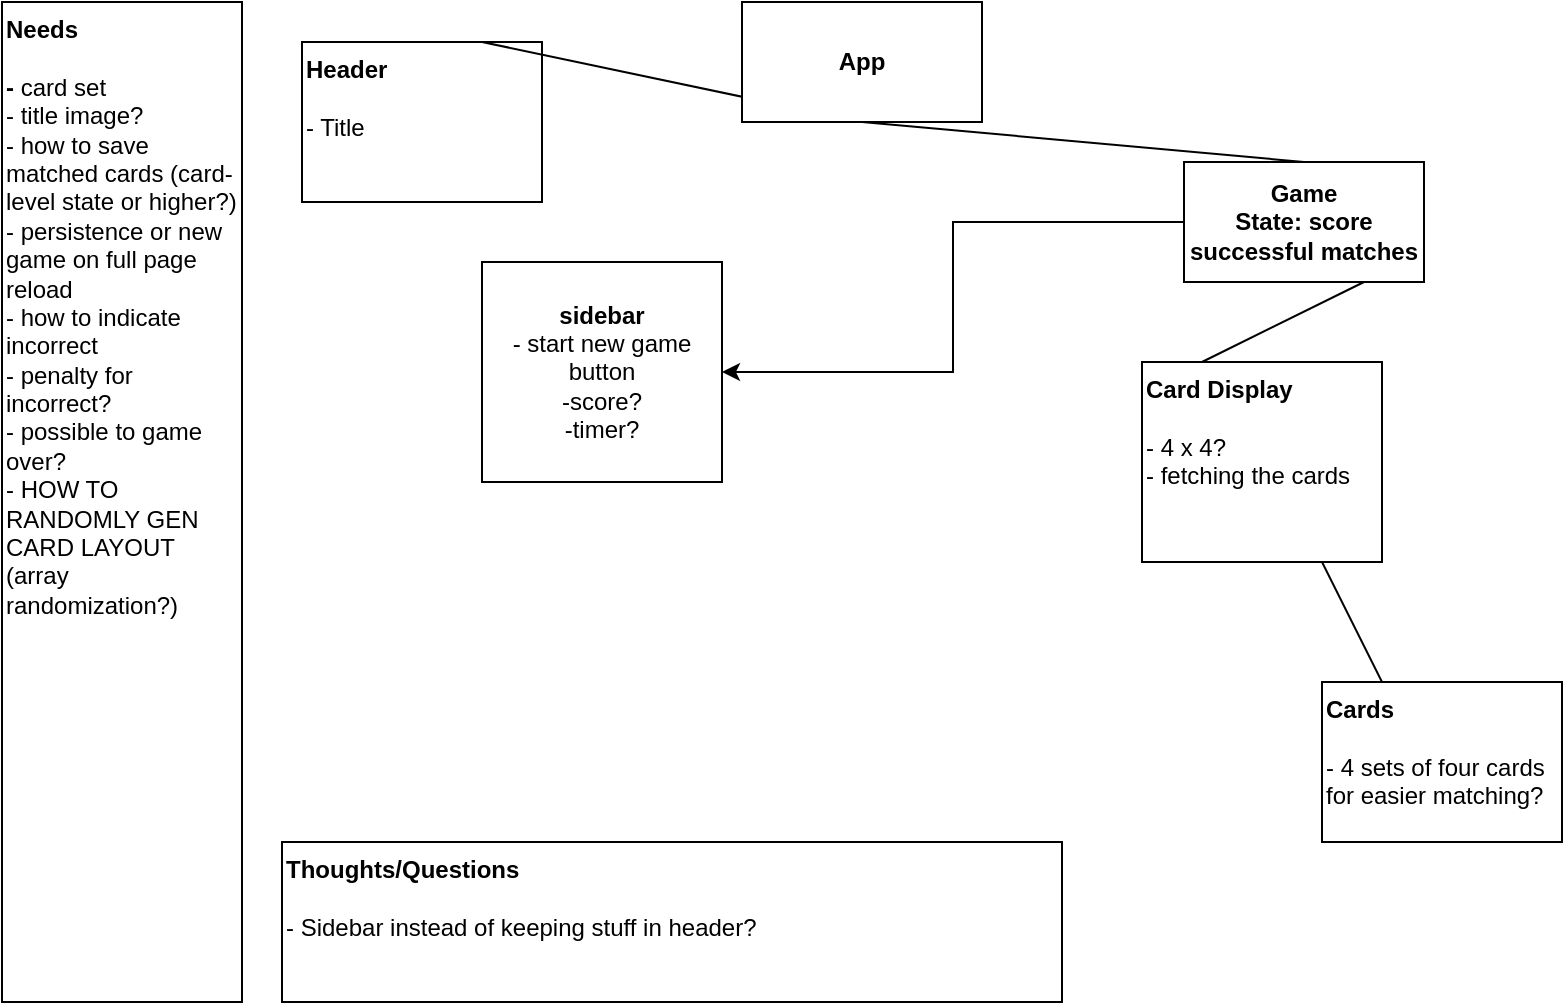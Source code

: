 <mxfile version="20.4.0" type="github" pages="3"><diagram id="ORDFwmXIXseVwWkwiaNf" name="React Tree"><mxGraphModel dx="1722" dy="870" grid="1" gridSize="10" guides="1" tooltips="1" connect="1" arrows="1" fold="1" page="1" pageScale="1" pageWidth="850" pageHeight="1100" math="0" shadow="0"><root><mxCell id="0"/><mxCell id="1" parent="0"/><mxCell id="vi26etnagC1KOriLZBH4-2" value="" style="edgeStyle=orthogonalEdgeStyle;rounded=0;orthogonalLoop=1;jettySize=auto;html=1;" edge="1" parent="1" source="QshrlUQndgBQl6B-oCbw-1" target="vi26etnagC1KOriLZBH4-1"><mxGeometry relative="1" as="geometry"/></mxCell><mxCell id="QshrlUQndgBQl6B-oCbw-1" value="&lt;b&gt;Game&lt;br&gt;State: score&lt;br&gt;successful matches&lt;br&gt;&lt;/b&gt;" style="rounded=0;whiteSpace=wrap;html=1;" parent="1" vertex="1"><mxGeometry x="621" y="110" width="120" height="60" as="geometry"/></mxCell><mxCell id="QshrlUQndgBQl6B-oCbw-2" value="&lt;b&gt;Header&lt;/b&gt;&lt;br&gt;&lt;br&gt;- Title&lt;br&gt;" style="rounded=0;whiteSpace=wrap;html=1;align=left;verticalAlign=top;" parent="1" vertex="1"><mxGeometry x="180" y="50" width="120" height="80" as="geometry"/></mxCell><mxCell id="QshrlUQndgBQl6B-oCbw-3" value="Card Display&lt;br&gt;&lt;br&gt;&lt;span style=&quot;font-weight: normal;&quot;&gt;- 4 x 4?&lt;br&gt;- fetching the cards&lt;br&gt;&lt;/span&gt;" style="rounded=0;whiteSpace=wrap;html=1;verticalAlign=top;align=left;fontStyle=1" parent="1" vertex="1"><mxGeometry x="600" y="210" width="120" height="100" as="geometry"/></mxCell><mxCell id="QshrlUQndgBQl6B-oCbw-4" value="Cards&lt;br&gt;&lt;br&gt;&lt;span style=&quot;font-weight: normal;&quot;&gt;- 4 sets of four cards for easier matching?&lt;/span&gt;" style="rounded=0;whiteSpace=wrap;html=1;fontStyle=1;align=left;verticalAlign=top;" parent="1" vertex="1"><mxGeometry x="690" y="370" width="120" height="80" as="geometry"/></mxCell><mxCell id="QshrlUQndgBQl6B-oCbw-5" value="&lt;b&gt;Needs&lt;br&gt;&lt;br&gt;- &lt;/b&gt;card set&lt;br&gt;- title image?&lt;br&gt;- how to save&amp;nbsp; &amp;nbsp; &amp;nbsp; matched cards (card-level state or higher?)&lt;br&gt;- persistence or new game on full page reload" style="rounded=0;whiteSpace=wrap;html=1;align=left;verticalAlign=top;" parent="1" vertex="1"><mxGeometry x="30" y="200" width="120" height="330" as="geometry"/></mxCell><mxCell id="QshrlUQndgBQl6B-oCbw-6" value="" style="endArrow=none;html=1;rounded=0;entryX=0.5;entryY=1;entryDx=0;entryDy=0;exitX=0.75;exitY=0;exitDx=0;exitDy=0;" parent="1" source="QshrlUQndgBQl6B-oCbw-2" target="QshrlUQndgBQl6B-oCbw-14" edge="1"><mxGeometry width="50" height="50" relative="1" as="geometry"><mxPoint x="300" y="390" as="sourcePoint"/><mxPoint x="350" y="340" as="targetPoint"/></mxGeometry></mxCell><mxCell id="QshrlUQndgBQl6B-oCbw-7" value="" style="endArrow=none;html=1;rounded=0;entryX=0.75;entryY=1;entryDx=0;entryDy=0;exitX=0.25;exitY=0;exitDx=0;exitDy=0;" parent="1" source="QshrlUQndgBQl6B-oCbw-3" target="QshrlUQndgBQl6B-oCbw-1" edge="1"><mxGeometry width="50" height="50" relative="1" as="geometry"><mxPoint x="300" y="390" as="sourcePoint"/><mxPoint x="350" y="340" as="targetPoint"/></mxGeometry></mxCell><mxCell id="QshrlUQndgBQl6B-oCbw-8" value="" style="endArrow=none;html=1;rounded=0;entryX=0.75;entryY=1;entryDx=0;entryDy=0;exitX=0.25;exitY=0;exitDx=0;exitDy=0;" parent="1" source="QshrlUQndgBQl6B-oCbw-4" target="QshrlUQndgBQl6B-oCbw-3" edge="1"><mxGeometry width="50" height="50" relative="1" as="geometry"><mxPoint x="300" y="390" as="sourcePoint"/><mxPoint x="350" y="340" as="targetPoint"/></mxGeometry></mxCell><mxCell id="QshrlUQndgBQl6B-oCbw-9" value="&lt;b style=&quot;text-align: center;&quot;&gt;Thoughts/Questions&lt;/b&gt;&lt;br style=&quot;text-align: center;&quot;&gt;&lt;br style=&quot;text-align: center;&quot;&gt;&lt;span style=&quot;text-align: center;&quot;&gt;- Sidebar instead of keeping stuff in header?&lt;/span&gt;" style="rounded=0;whiteSpace=wrap;html=1;align=left;verticalAlign=top;" parent="1" vertex="1"><mxGeometry x="170" y="450" width="390" height="80" as="geometry"/></mxCell><mxCell id="QshrlUQndgBQl6B-oCbw-10" value="&lt;b&gt;Needs&lt;br&gt;&lt;br&gt;- &lt;/b&gt;card set&lt;br&gt;- title image?&lt;br&gt;- how to save&amp;nbsp; &amp;nbsp; &amp;nbsp; matched cards (card-level state or higher?)&lt;br&gt;- persistence or new game on full page reload&lt;br&gt;- how to indicate incorrect&lt;br&gt;- penalty for incorrect?&lt;br&gt;- possible to game over?&lt;br&gt;- HOW TO RANDOMLY GEN CARD LAYOUT (array randomization?)" style="rounded=0;whiteSpace=wrap;html=1;align=left;verticalAlign=top;" parent="1" vertex="1"><mxGeometry x="30" y="30" width="120" height="500" as="geometry"/></mxCell><mxCell id="QshrlUQndgBQl6B-oCbw-14" value="App" style="rounded=0;whiteSpace=wrap;html=1;fontStyle=1" parent="1" vertex="1"><mxGeometry x="400" y="30" width="120" height="60" as="geometry"/></mxCell><mxCell id="QshrlUQndgBQl6B-oCbw-18" value="" style="endArrow=none;html=1;rounded=0;entryX=0.5;entryY=1;entryDx=0;entryDy=0;exitX=0.5;exitY=0;exitDx=0;exitDy=0;" parent="1" source="QshrlUQndgBQl6B-oCbw-1" target="QshrlUQndgBQl6B-oCbw-14" edge="1"><mxGeometry width="50" height="50" relative="1" as="geometry"><mxPoint x="290" y="300" as="sourcePoint"/><mxPoint x="340" y="250" as="targetPoint"/></mxGeometry></mxCell><mxCell id="vi26etnagC1KOriLZBH4-1" value="&lt;b&gt;sidebar&lt;br&gt;&lt;/b&gt;&lt;span style=&quot;text-align: left;&quot;&gt;- start new game button&lt;/span&gt;&lt;br style=&quot;text-align: left;&quot;&gt;&lt;span style=&quot;text-align: left;&quot;&gt;-score?&lt;/span&gt;&lt;br style=&quot;text-align: left;&quot;&gt;&lt;span style=&quot;text-align: left;&quot;&gt;-timer?&lt;/span&gt;&lt;b&gt;&lt;br&gt;&lt;/b&gt;" style="rounded=0;whiteSpace=wrap;html=1;" vertex="1" parent="1"><mxGeometry x="270" y="160" width="120" height="110" as="geometry"/></mxCell></root></mxGraphModel></diagram><diagram id="gKh1GBUfkM918t1arkbE" name="With Sidebar"><mxGraphModel dx="609" dy="581" grid="1" gridSize="10" guides="1" tooltips="1" connect="1" arrows="1" fold="1" page="1" pageScale="1" pageWidth="850" pageHeight="1100" math="0" shadow="0"><root><mxCell id="0"/><mxCell id="1" parent="0"/><mxCell id="NPfm01-MCwtwjnp802Ow-2" value="" style="rounded=0;whiteSpace=wrap;html=1;fillColor=#FFF2CC;" vertex="1" parent="1"><mxGeometry x="40" y="40" width="560" height="520" as="geometry"/></mxCell><mxCell id="NPfm01-MCwtwjnp802Ow-3" value="" style="rounded=0;whiteSpace=wrap;html=1;fillColor=#D5E8D4;strokeColor=#000000;" vertex="1" parent="1"><mxGeometry x="170" y="140" width="430" height="420" as="geometry"/></mxCell><mxCell id="NPfm01-MCwtwjnp802Ow-4" value="" style="rounded=0;whiteSpace=wrap;html=1;fillColor=#F5F5F5;fontColor=#333333;strokeColor=#666666;" vertex="1" parent="1"><mxGeometry x="40" y="140" width="130" height="420" as="geometry"/></mxCell><mxCell id="NPfm01-MCwtwjnp802Ow-64" value="" style="rounded=0;whiteSpace=wrap;html=1;fillColor=#990000;" vertex="1" parent="1"><mxGeometry x="485" y="270" width="60" height="70" as="geometry"/></mxCell><mxCell id="NPfm01-MCwtwjnp802Ow-65" value="" style="rounded=0;whiteSpace=wrap;html=1;fillColor=#CCCC00;" vertex="1" parent="1"><mxGeometry x="395" y="360" width="60" height="70" as="geometry"/></mxCell><mxCell id="NPfm01-MCwtwjnp802Ow-66" value="" style="rounded=0;whiteSpace=wrap;html=1;fillColor=#006600;" vertex="1" parent="1"><mxGeometry x="485" y="360" width="60" height="70" as="geometry"/></mxCell><mxCell id="NPfm01-MCwtwjnp802Ow-67" value="" style="rounded=0;whiteSpace=wrap;html=1;fillColor=#CCCC00;" vertex="1" parent="1"><mxGeometry x="215" y="460" width="60" height="70" as="geometry"/></mxCell><mxCell id="NPfm01-MCwtwjnp802Ow-68" value="" style="rounded=0;whiteSpace=wrap;html=1;fillColor=#006600;" vertex="1" parent="1"><mxGeometry x="305" y="460" width="60" height="70" as="geometry"/></mxCell><mxCell id="NPfm01-MCwtwjnp802Ow-69" value="" style="rounded=0;whiteSpace=wrap;html=1;fillColor=#990000;" vertex="1" parent="1"><mxGeometry x="395" y="460" width="60" height="70" as="geometry"/></mxCell><mxCell id="NPfm01-MCwtwjnp802Ow-70" value="" style="rounded=0;whiteSpace=wrap;html=1;fillColor=#990000;" vertex="1" parent="1"><mxGeometry x="485" y="460" width="60" height="70" as="geometry"/></mxCell><mxCell id="NPfm01-MCwtwjnp802Ow-71" value="" style="rounded=0;whiteSpace=wrap;html=1;fillColor=#000099;" vertex="1" parent="1"><mxGeometry x="215" y="360" width="60" height="70" as="geometry"/></mxCell><mxCell id="NPfm01-MCwtwjnp802Ow-72" value="" style="rounded=0;whiteSpace=wrap;html=1;fillColor=#006600;" vertex="1" parent="1"><mxGeometry x="215" y="270" width="60" height="70" as="geometry"/></mxCell><mxCell id="NPfm01-MCwtwjnp802Ow-73" value="" style="rounded=0;whiteSpace=wrap;html=1;fillColor=#990000;" vertex="1" parent="1"><mxGeometry x="215" y="180" width="60" height="70" as="geometry"/></mxCell><mxCell id="NPfm01-MCwtwjnp802Ow-74" value="" style="rounded=0;whiteSpace=wrap;html=1;fillColor=#000099;" vertex="1" parent="1"><mxGeometry x="305" y="180" width="60" height="70" as="geometry"/></mxCell><mxCell id="NPfm01-MCwtwjnp802Ow-75" value="" style="rounded=0;whiteSpace=wrap;html=1;fillColor=#CCCC00;" vertex="1" parent="1"><mxGeometry x="305" y="270" width="60" height="70" as="geometry"/></mxCell><mxCell id="NPfm01-MCwtwjnp802Ow-76" value="" style="rounded=0;whiteSpace=wrap;html=1;fillColor=#000099;" vertex="1" parent="1"><mxGeometry x="305" y="360" width="60" height="70" as="geometry"/></mxCell><mxCell id="NPfm01-MCwtwjnp802Ow-77" value="" style="rounded=0;whiteSpace=wrap;html=1;fillColor=#006600;" vertex="1" parent="1"><mxGeometry x="395" y="270" width="60" height="70" as="geometry"/></mxCell><mxCell id="NPfm01-MCwtwjnp802Ow-78" value="" style="rounded=0;whiteSpace=wrap;html=1;fillColor=#CCCC00;" vertex="1" parent="1"><mxGeometry x="395" y="180" width="60" height="70" as="geometry"/></mxCell><mxCell id="NPfm01-MCwtwjnp802Ow-79" value="" style="rounded=0;whiteSpace=wrap;html=1;fillColor=#000099;" vertex="1" parent="1"><mxGeometry x="485" y="180" width="60" height="70" as="geometry"/></mxCell><mxCell id="NPfm01-MCwtwjnp802Ow-86" value="" style="shape=switch;whiteSpace=wrap;html=1;" vertex="1" parent="1"><mxGeometry x="310" y="275" width="50" height="60" as="geometry"/></mxCell><mxCell id="NPfm01-MCwtwjnp802Ow-87" value="" style="shape=switch;whiteSpace=wrap;html=1;" vertex="1" parent="1"><mxGeometry x="400" y="365" width="50" height="60" as="geometry"/></mxCell><mxCell id="NPfm01-MCwtwjnp802Ow-88" value="" style="shape=switch;whiteSpace=wrap;html=1;" vertex="1" parent="1"><mxGeometry x="400" y="185" width="50" height="60" as="geometry"/></mxCell><mxCell id="NPfm01-MCwtwjnp802Ow-89" value="" style="shape=switch;whiteSpace=wrap;html=1;" vertex="1" parent="1"><mxGeometry x="220" y="465" width="50" height="60" as="geometry"/></mxCell><mxCell id="NPfm01-MCwtwjnp802Ow-90" value="" style="shape=sumEllipse;perimeter=ellipsePerimeter;whiteSpace=wrap;html=1;backgroundOutline=1;" vertex="1" parent="1"><mxGeometry x="222.5" y="280" width="45" height="50" as="geometry"/></mxCell><mxCell id="NPfm01-MCwtwjnp802Ow-91" value="" style="shape=sumEllipse;perimeter=ellipsePerimeter;whiteSpace=wrap;html=1;backgroundOutline=1;" vertex="1" parent="1"><mxGeometry x="403" y="280" width="45" height="50" as="geometry"/></mxCell><mxCell id="NPfm01-MCwtwjnp802Ow-92" value="" style="shape=sumEllipse;perimeter=ellipsePerimeter;whiteSpace=wrap;html=1;backgroundOutline=1;" vertex="1" parent="1"><mxGeometry x="492.5" y="370" width="45" height="50" as="geometry"/></mxCell><mxCell id="NPfm01-MCwtwjnp802Ow-93" value="" style="shape=sumEllipse;perimeter=ellipsePerimeter;whiteSpace=wrap;html=1;backgroundOutline=1;" vertex="1" parent="1"><mxGeometry x="312.5" y="470" width="45" height="50" as="geometry"/></mxCell><mxCell id="NPfm01-MCwtwjnp802Ow-94" value="" style="shape=collate;whiteSpace=wrap;html=1;" vertex="1" parent="1"><mxGeometry x="220" y="370" width="50" height="50" as="geometry"/></mxCell><mxCell id="NPfm01-MCwtwjnp802Ow-95" value="" style="shape=collate;whiteSpace=wrap;html=1;" vertex="1" parent="1"><mxGeometry x="310" y="370" width="50" height="50" as="geometry"/></mxCell><mxCell id="NPfm01-MCwtwjnp802Ow-96" value="" style="shape=collate;whiteSpace=wrap;html=1;" vertex="1" parent="1"><mxGeometry x="490" y="190" width="50" height="50" as="geometry"/></mxCell><mxCell id="NPfm01-MCwtwjnp802Ow-97" value="" style="shape=collate;whiteSpace=wrap;html=1;" vertex="1" parent="1"><mxGeometry x="310" y="190" width="50" height="50" as="geometry"/></mxCell><mxCell id="NPfm01-MCwtwjnp802Ow-101" value="" style="shape=sortShape;perimeter=rhombusPerimeter;whiteSpace=wrap;html=1;" vertex="1" parent="1"><mxGeometry x="220" y="190" width="50" height="50" as="geometry"/></mxCell><mxCell id="NPfm01-MCwtwjnp802Ow-102" value="" style="shape=sortShape;perimeter=rhombusPerimeter;whiteSpace=wrap;html=1;" vertex="1" parent="1"><mxGeometry x="490" y="280" width="50" height="50" as="geometry"/></mxCell><mxCell id="NPfm01-MCwtwjnp802Ow-103" value="" style="shape=sortShape;perimeter=rhombusPerimeter;whiteSpace=wrap;html=1;" vertex="1" parent="1"><mxGeometry x="400" y="470" width="50" height="50" as="geometry"/></mxCell><mxCell id="NPfm01-MCwtwjnp802Ow-104" value="" style="shape=sortShape;perimeter=rhombusPerimeter;whiteSpace=wrap;html=1;" vertex="1" parent="1"><mxGeometry x="490" y="470" width="50" height="50" as="geometry"/></mxCell><mxCell id="NPfm01-MCwtwjnp802Ow-105" value="New Game" style="rounded=0;whiteSpace=wrap;html=1;" vertex="1" parent="1"><mxGeometry x="50" y="160" width="110" height="30" as="geometry"/></mxCell><mxCell id="NPfm01-MCwtwjnp802Ow-106" value="Guesses Remaining:&lt;br&gt;&lt;font style=&quot;font-size: 30px;&quot;&gt;10&lt;/font&gt;&lt;br style=&quot;font-size: 13px;&quot;&gt;" style="rounded=0;whiteSpace=wrap;html=1;strokeColor=#666666;fillColor=#FFFFFF;fontColor=#333333;" vertex="1" parent="1"><mxGeometry x="50" y="205" width="110" height="70" as="geometry"/></mxCell><mxCell id="NPfm01-MCwtwjnp802Ow-107" value="Successful Matches:&lt;br&gt;&lt;span style=&quot;font-size: 30px;&quot;&gt;4&lt;/span&gt;" style="rounded=0;whiteSpace=wrap;html=1;strokeColor=#666666;fillColor=#FFFFFF;fontColor=#333333;" vertex="1" parent="1"><mxGeometry x="50" y="290" width="110" height="70" as="geometry"/></mxCell><mxCell id="fKlzc5rqujV6vxztimOb-1" value="TITLE CARD" style="rounded=0;whiteSpace=wrap;html=1;fontSize=30;strokeColor=default;fontColor=#FFFFFF;labelBackgroundColor=none;fillColor=#000000;" vertex="1" parent="1"><mxGeometry x="140" y="60" width="360" height="60" as="geometry"/></mxCell><mxCell id="AhsB2xiPF0TNpX9iDpG3-1" value="&lt;font style=&quot;font-size: 12px;&quot;&gt;&lt;b&gt;Stretch Goal: &lt;/b&gt;&lt;br&gt;Image that changes depending on how you're doing&lt;/font&gt;" style="rounded=0;whiteSpace=wrap;html=1;fontSize=30;" vertex="1" parent="1"><mxGeometry x="50" y="370" width="110" height="170" as="geometry"/></mxCell></root></mxGraphModel></diagram><diagram name="No Sidebar" id="vOOl92_Kdoa0M2aA8kEr"><mxGraphModel dx="609" dy="581" grid="1" gridSize="10" guides="1" tooltips="1" connect="1" arrows="1" fold="1" page="1" pageScale="1" pageWidth="850" pageHeight="1100" math="0" shadow="0"><root><mxCell id="YV9wMyuCaJbIGXXQ3OPq-0"/><mxCell id="YV9wMyuCaJbIGXXQ3OPq-1" parent="YV9wMyuCaJbIGXXQ3OPq-0"/><mxCell id="YV9wMyuCaJbIGXXQ3OPq-2" value="" style="rounded=0;whiteSpace=wrap;html=1;fillColor=#FFF2CC;" vertex="1" parent="YV9wMyuCaJbIGXXQ3OPq-1"><mxGeometry x="40" y="40" width="560" height="100" as="geometry"/></mxCell><mxCell id="YV9wMyuCaJbIGXXQ3OPq-3" value="" style="rounded=0;whiteSpace=wrap;html=1;fillColor=#D5E8D4;" vertex="1" parent="YV9wMyuCaJbIGXXQ3OPq-1"><mxGeometry x="40" y="140" width="560" height="420" as="geometry"/></mxCell><mxCell id="YV9wMyuCaJbIGXXQ3OPq-5" value="" style="rounded=0;whiteSpace=wrap;html=1;fillColor=#990000;" vertex="1" parent="YV9wMyuCaJbIGXXQ3OPq-1"><mxGeometry x="430" y="265" width="60" height="70" as="geometry"/></mxCell><mxCell id="YV9wMyuCaJbIGXXQ3OPq-6" value="" style="rounded=0;whiteSpace=wrap;html=1;fillColor=#CCCC00;" vertex="1" parent="YV9wMyuCaJbIGXXQ3OPq-1"><mxGeometry x="340" y="355" width="60" height="70" as="geometry"/></mxCell><mxCell id="YV9wMyuCaJbIGXXQ3OPq-7" value="" style="rounded=0;whiteSpace=wrap;html=1;fillColor=#006600;" vertex="1" parent="YV9wMyuCaJbIGXXQ3OPq-1"><mxGeometry x="430" y="355" width="60" height="70" as="geometry"/></mxCell><mxCell id="YV9wMyuCaJbIGXXQ3OPq-8" value="" style="rounded=0;whiteSpace=wrap;html=1;fillColor=#CCCC00;" vertex="1" parent="YV9wMyuCaJbIGXXQ3OPq-1"><mxGeometry x="160" y="455" width="60" height="70" as="geometry"/></mxCell><mxCell id="YV9wMyuCaJbIGXXQ3OPq-9" value="" style="rounded=0;whiteSpace=wrap;html=1;fillColor=#006600;" vertex="1" parent="YV9wMyuCaJbIGXXQ3OPq-1"><mxGeometry x="250" y="455" width="60" height="70" as="geometry"/></mxCell><mxCell id="YV9wMyuCaJbIGXXQ3OPq-10" value="" style="rounded=0;whiteSpace=wrap;html=1;fillColor=#990000;" vertex="1" parent="YV9wMyuCaJbIGXXQ3OPq-1"><mxGeometry x="340" y="455" width="60" height="70" as="geometry"/></mxCell><mxCell id="YV9wMyuCaJbIGXXQ3OPq-11" value="" style="rounded=0;whiteSpace=wrap;html=1;fillColor=#990000;" vertex="1" parent="YV9wMyuCaJbIGXXQ3OPq-1"><mxGeometry x="430" y="455" width="60" height="70" as="geometry"/></mxCell><mxCell id="YV9wMyuCaJbIGXXQ3OPq-12" value="" style="rounded=0;whiteSpace=wrap;html=1;fillColor=#000099;" vertex="1" parent="YV9wMyuCaJbIGXXQ3OPq-1"><mxGeometry x="160" y="355" width="60" height="70" as="geometry"/></mxCell><mxCell id="YV9wMyuCaJbIGXXQ3OPq-13" value="" style="rounded=0;whiteSpace=wrap;html=1;fillColor=#006600;" vertex="1" parent="YV9wMyuCaJbIGXXQ3OPq-1"><mxGeometry x="160" y="265" width="60" height="70" as="geometry"/></mxCell><mxCell id="YV9wMyuCaJbIGXXQ3OPq-14" value="" style="rounded=0;whiteSpace=wrap;html=1;fillColor=#990000;" vertex="1" parent="YV9wMyuCaJbIGXXQ3OPq-1"><mxGeometry x="160" y="175" width="60" height="70" as="geometry"/></mxCell><mxCell id="YV9wMyuCaJbIGXXQ3OPq-15" value="" style="rounded=0;whiteSpace=wrap;html=1;fillColor=#000099;" vertex="1" parent="YV9wMyuCaJbIGXXQ3OPq-1"><mxGeometry x="250" y="175" width="60" height="70" as="geometry"/></mxCell><mxCell id="YV9wMyuCaJbIGXXQ3OPq-16" value="" style="rounded=0;whiteSpace=wrap;html=1;fillColor=#CCCC00;" vertex="1" parent="YV9wMyuCaJbIGXXQ3OPq-1"><mxGeometry x="250" y="265" width="60" height="70" as="geometry"/></mxCell><mxCell id="YV9wMyuCaJbIGXXQ3OPq-17" value="" style="rounded=0;whiteSpace=wrap;html=1;fillColor=#000099;" vertex="1" parent="YV9wMyuCaJbIGXXQ3OPq-1"><mxGeometry x="250" y="355" width="60" height="70" as="geometry"/></mxCell><mxCell id="YV9wMyuCaJbIGXXQ3OPq-18" value="" style="rounded=0;whiteSpace=wrap;html=1;fillColor=#006600;" vertex="1" parent="YV9wMyuCaJbIGXXQ3OPq-1"><mxGeometry x="340" y="265" width="60" height="70" as="geometry"/></mxCell><mxCell id="YV9wMyuCaJbIGXXQ3OPq-19" value="" style="rounded=0;whiteSpace=wrap;html=1;fillColor=#CCCC00;" vertex="1" parent="YV9wMyuCaJbIGXXQ3OPq-1"><mxGeometry x="340" y="175" width="60" height="70" as="geometry"/></mxCell><mxCell id="YV9wMyuCaJbIGXXQ3OPq-20" value="" style="rounded=0;whiteSpace=wrap;html=1;strokeColor=#000099;fillColor=#000099;" vertex="1" parent="YV9wMyuCaJbIGXXQ3OPq-1"><mxGeometry x="430" y="175" width="60" height="70" as="geometry"/></mxCell><mxCell id="YV9wMyuCaJbIGXXQ3OPq-21" value="" style="shape=switch;whiteSpace=wrap;html=1;" vertex="1" parent="YV9wMyuCaJbIGXXQ3OPq-1"><mxGeometry x="255" y="270" width="50" height="60" as="geometry"/></mxCell><mxCell id="YV9wMyuCaJbIGXXQ3OPq-22" value="" style="shape=switch;whiteSpace=wrap;html=1;" vertex="1" parent="YV9wMyuCaJbIGXXQ3OPq-1"><mxGeometry x="345" y="360" width="50" height="60" as="geometry"/></mxCell><mxCell id="YV9wMyuCaJbIGXXQ3OPq-23" value="" style="shape=switch;whiteSpace=wrap;html=1;" vertex="1" parent="YV9wMyuCaJbIGXXQ3OPq-1"><mxGeometry x="345" y="180" width="50" height="60" as="geometry"/></mxCell><mxCell id="YV9wMyuCaJbIGXXQ3OPq-24" value="" style="shape=switch;whiteSpace=wrap;html=1;" vertex="1" parent="YV9wMyuCaJbIGXXQ3OPq-1"><mxGeometry x="165" y="460" width="50" height="60" as="geometry"/></mxCell><mxCell id="YV9wMyuCaJbIGXXQ3OPq-25" value="" style="shape=sumEllipse;perimeter=ellipsePerimeter;whiteSpace=wrap;html=1;backgroundOutline=1;" vertex="1" parent="YV9wMyuCaJbIGXXQ3OPq-1"><mxGeometry x="167.5" y="275" width="45" height="50" as="geometry"/></mxCell><mxCell id="YV9wMyuCaJbIGXXQ3OPq-26" value="" style="shape=sumEllipse;perimeter=ellipsePerimeter;whiteSpace=wrap;html=1;backgroundOutline=1;" vertex="1" parent="YV9wMyuCaJbIGXXQ3OPq-1"><mxGeometry x="348" y="275" width="45" height="50" as="geometry"/></mxCell><mxCell id="YV9wMyuCaJbIGXXQ3OPq-27" value="" style="shape=sumEllipse;perimeter=ellipsePerimeter;whiteSpace=wrap;html=1;backgroundOutline=1;" vertex="1" parent="YV9wMyuCaJbIGXXQ3OPq-1"><mxGeometry x="437.5" y="365" width="45" height="50" as="geometry"/></mxCell><mxCell id="YV9wMyuCaJbIGXXQ3OPq-28" value="" style="shape=sumEllipse;perimeter=ellipsePerimeter;whiteSpace=wrap;html=1;backgroundOutline=1;" vertex="1" parent="YV9wMyuCaJbIGXXQ3OPq-1"><mxGeometry x="257.5" y="465" width="45" height="50" as="geometry"/></mxCell><mxCell id="YV9wMyuCaJbIGXXQ3OPq-29" value="" style="shape=collate;whiteSpace=wrap;html=1;" vertex="1" parent="YV9wMyuCaJbIGXXQ3OPq-1"><mxGeometry x="165" y="365" width="50" height="50" as="geometry"/></mxCell><mxCell id="YV9wMyuCaJbIGXXQ3OPq-30" value="" style="shape=collate;whiteSpace=wrap;html=1;" vertex="1" parent="YV9wMyuCaJbIGXXQ3OPq-1"><mxGeometry x="255" y="365" width="50" height="50" as="geometry"/></mxCell><mxCell id="YV9wMyuCaJbIGXXQ3OPq-31" value="" style="shape=collate;whiteSpace=wrap;html=1;" vertex="1" parent="YV9wMyuCaJbIGXXQ3OPq-1"><mxGeometry x="435" y="185" width="50" height="50" as="geometry"/></mxCell><mxCell id="YV9wMyuCaJbIGXXQ3OPq-32" value="" style="shape=collate;whiteSpace=wrap;html=1;" vertex="1" parent="YV9wMyuCaJbIGXXQ3OPq-1"><mxGeometry x="255" y="185" width="50" height="50" as="geometry"/></mxCell><mxCell id="YV9wMyuCaJbIGXXQ3OPq-33" value="" style="shape=sortShape;perimeter=rhombusPerimeter;whiteSpace=wrap;html=1;" vertex="1" parent="YV9wMyuCaJbIGXXQ3OPq-1"><mxGeometry x="165" y="185" width="50" height="50" as="geometry"/></mxCell><mxCell id="YV9wMyuCaJbIGXXQ3OPq-34" value="" style="shape=sortShape;perimeter=rhombusPerimeter;whiteSpace=wrap;html=1;" vertex="1" parent="YV9wMyuCaJbIGXXQ3OPq-1"><mxGeometry x="435" y="275" width="50" height="50" as="geometry"/></mxCell><mxCell id="YV9wMyuCaJbIGXXQ3OPq-35" value="" style="shape=sortShape;perimeter=rhombusPerimeter;whiteSpace=wrap;html=1;" vertex="1" parent="YV9wMyuCaJbIGXXQ3OPq-1"><mxGeometry x="345" y="465" width="50" height="50" as="geometry"/></mxCell><mxCell id="YV9wMyuCaJbIGXXQ3OPq-36" value="" style="shape=sortShape;perimeter=rhombusPerimeter;whiteSpace=wrap;html=1;" vertex="1" parent="YV9wMyuCaJbIGXXQ3OPq-1"><mxGeometry x="435" y="465" width="50" height="50" as="geometry"/></mxCell><mxCell id="YV9wMyuCaJbIGXXQ3OPq-37" value="New Game" style="rounded=0;whiteSpace=wrap;html=1;" vertex="1" parent="YV9wMyuCaJbIGXXQ3OPq-1"><mxGeometry x="540" y="50" width="50" height="80" as="geometry"/></mxCell><mxCell id="YV9wMyuCaJbIGXXQ3OPq-38" value="Guesses Remaining:&lt;br&gt;&lt;font style=&quot;font-size: 30px;&quot;&gt;10&lt;/font&gt;&lt;br style=&quot;font-size: 13px;&quot;&gt;" style="rounded=0;whiteSpace=wrap;html=1;strokeColor=default;fillColor=#F5F5F5;" vertex="1" parent="YV9wMyuCaJbIGXXQ3OPq-1"><mxGeometry x="330" y="50" width="90" height="80" as="geometry"/></mxCell><mxCell id="YV9wMyuCaJbIGXXQ3OPq-39" value="Successful Matches:&lt;br&gt;&lt;span style=&quot;font-size: 30px;&quot;&gt;4&lt;/span&gt;" style="rounded=0;whiteSpace=wrap;html=1;strokeColor=default;fillColor=#F5F5F5;" vertex="1" parent="YV9wMyuCaJbIGXXQ3OPq-1"><mxGeometry x="440" y="50" width="90" height="80" as="geometry"/></mxCell><mxCell id="my08cU1vVPdidqta6576-2" value="TITLE CARD" style="rounded=0;whiteSpace=wrap;html=1;fontSize=30;strokeColor=none;fillColor=#000000;fontColor=#FFFFFF;" vertex="1" parent="YV9wMyuCaJbIGXXQ3OPq-1"><mxGeometry x="80" y="60" width="230" height="60" as="geometry"/></mxCell></root></mxGraphModel></diagram></mxfile>